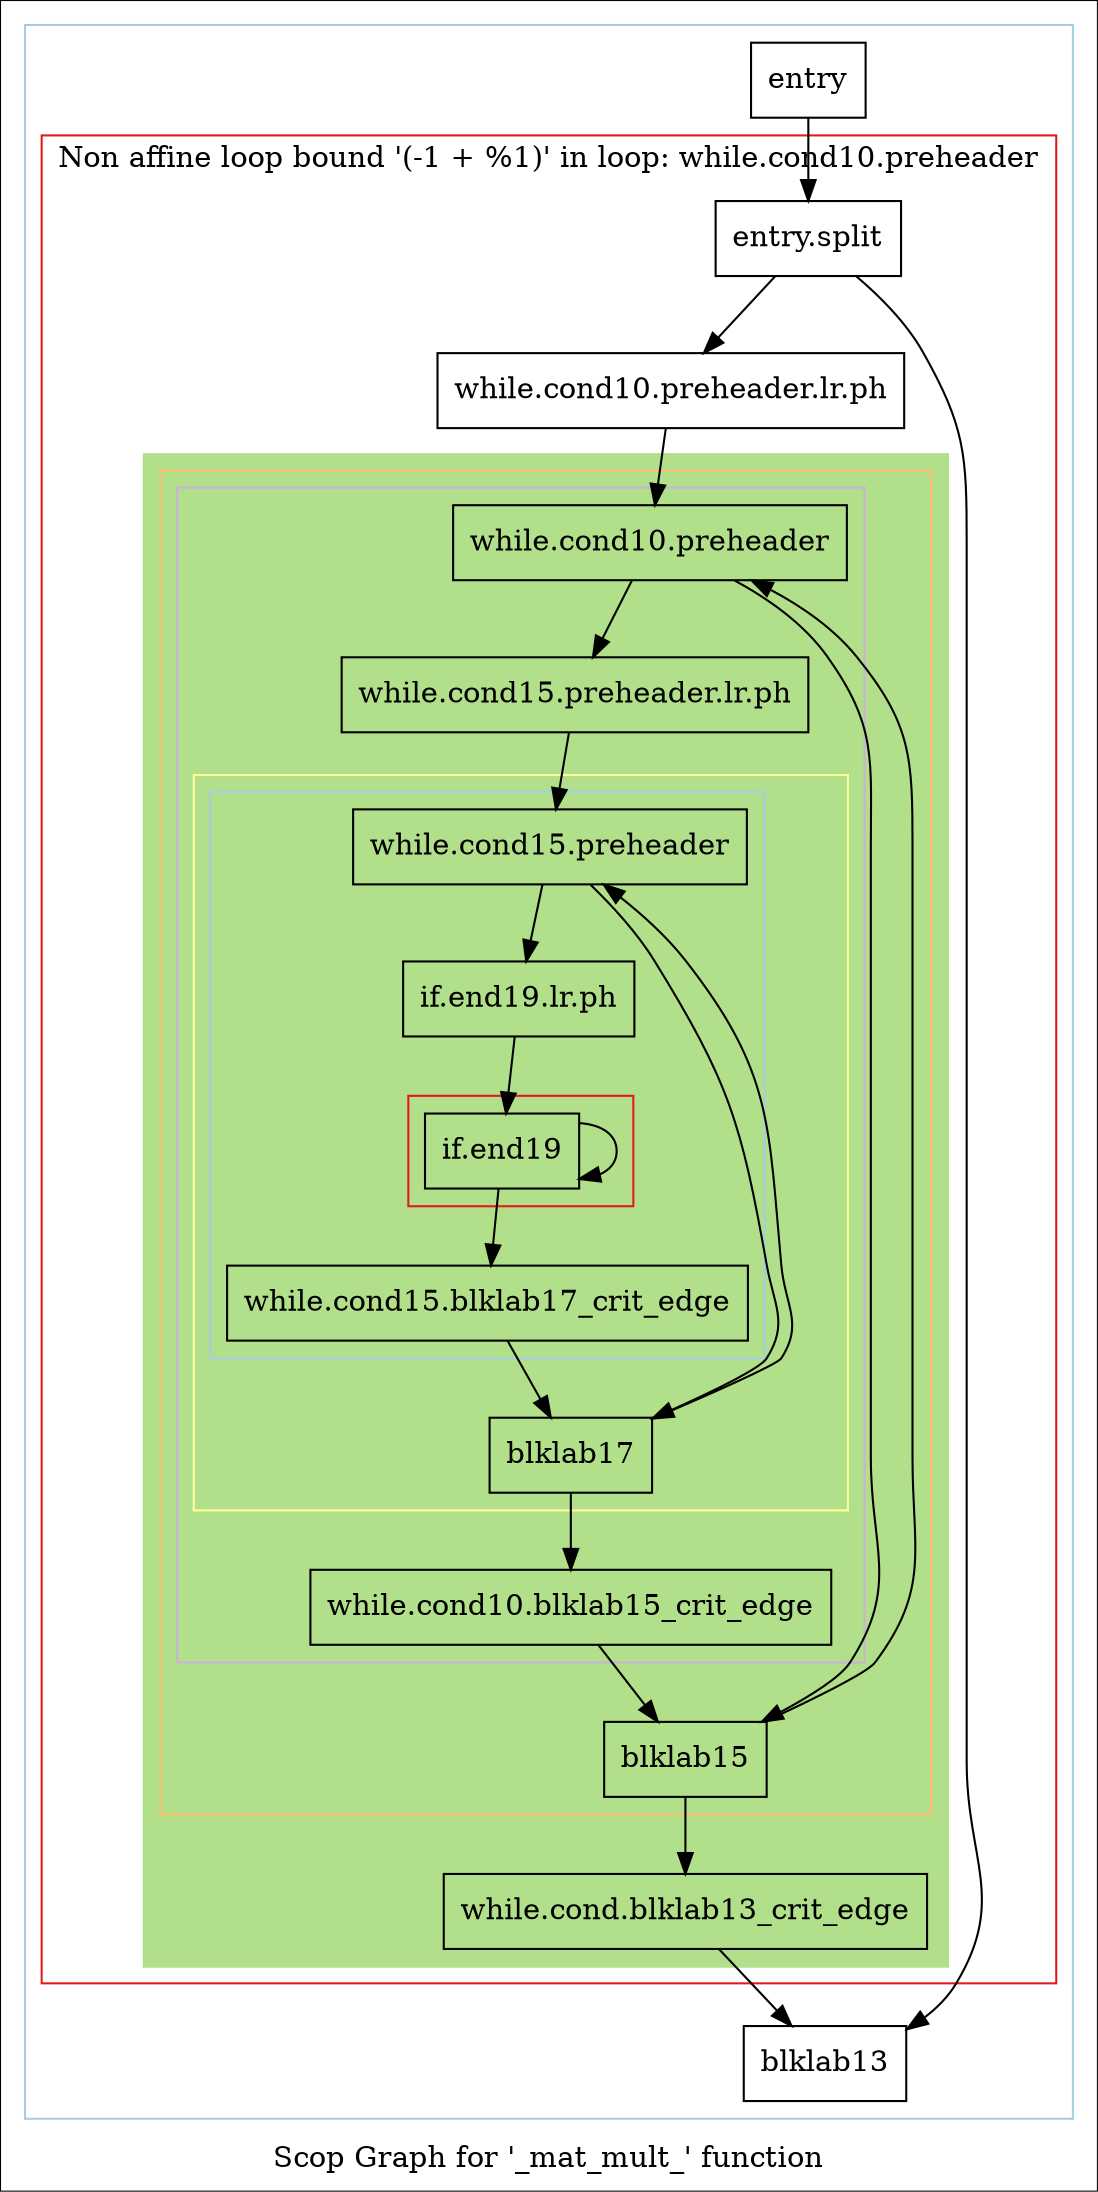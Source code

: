 digraph "Scop Graph for '_mat_mult_' function" {
	label="Scop Graph for '_mat_mult_' function";

	Node0xb88d2c0 [shape=record,label="{entry}"];
	Node0xb88d2c0 -> Node0xb9753f0;
	Node0xb9753f0 [shape=record,label="{entry.split}"];
	Node0xb9753f0 -> Node0xb8b80e0;
	Node0xb9753f0 -> Node0xb8839e0;
	Node0xb8b80e0 [shape=record,label="{while.cond10.preheader.lr.ph}"];
	Node0xb8b80e0 -> Node0xb8e5a30;
	Node0xb8e5a30 [shape=record,label="{while.cond10.preheader}"];
	Node0xb8e5a30 -> Node0xb8e5ad0;
	Node0xb8e5a30 -> Node0xb8daab0;
	Node0xb8e5ad0 [shape=record,label="{while.cond15.preheader.lr.ph}"];
	Node0xb8e5ad0 -> Node0xb8829d0;
	Node0xb8829d0 [shape=record,label="{while.cond15.preheader}"];
	Node0xb8829d0 -> Node0xb89b9c0;
	Node0xb8829d0 -> Node0xb89b9e0;
	Node0xb89b9c0 [shape=record,label="{if.end19.lr.ph}"];
	Node0xb89b9c0 -> Node0xb89ba00;
	Node0xb89ba00 [shape=record,label="{if.end19}"];
	Node0xb89ba00 -> Node0xb89ba00[constraint=false];
	Node0xb89ba00 -> Node0xb89ba60;
	Node0xb89ba60 [shape=record,label="{while.cond15.blklab17_crit_edge}"];
	Node0xb89ba60 -> Node0xb89b9e0;
	Node0xb89b9e0 [shape=record,label="{blklab17}"];
	Node0xb89b9e0 -> Node0xb8829d0[constraint=false];
	Node0xb89b9e0 -> Node0xb8b80c0;
	Node0xb8b80c0 [shape=record,label="{while.cond10.blklab15_crit_edge}"];
	Node0xb8b80c0 -> Node0xb8daab0;
	Node0xb8daab0 [shape=record,label="{blklab15}"];
	Node0xb8daab0 -> Node0xb8e5a30[constraint=false];
	Node0xb8daab0 -> Node0xb8db900;
	Node0xb8db900 [shape=record,label="{while.cond.blklab13_crit_edge}"];
	Node0xb8db900 -> Node0xb8839e0;
	Node0xb8839e0 [shape=record,label="{blklab13}"];
	colorscheme = "paired12"
        subgraph cluster_0xb899e10 {
          label = "";
          style = solid;
          color = 1
          subgraph cluster_0xb973b20 {
            label = "Non affine loop bound '(-1 + %1)' in loop: while.cond10.preheader";
            style = solid;
            color = 6
            subgraph cluster_0xb89b840 {
              label = "";
              style = filled;
              color = 3              subgraph cluster_0xb8960e0 {
                label = "";
                style = solid;
                color = 7
                subgraph cluster_0xb88a350 {
                  label = "";
                  style = solid;
                  color = 9
                  subgraph cluster_0xb8ddbb0 {
                    label = "";
                    style = solid;
                    color = 11
                    subgraph cluster_0xb8bc460 {
                      label = "";
                      style = solid;
                      color = 1
                      subgraph cluster_0xb972280 {
                        label = "";
                        style = solid;
                        color = 6
                        Node0xb89ba00;
                      }
                      Node0xb8829d0;
                      Node0xb89b9c0;
                      Node0xb89ba60;
                    }
                    Node0xb89b9e0;
                  }
                  Node0xb8e5a30;
                  Node0xb8e5ad0;
                  Node0xb8b80c0;
                }
                Node0xb8daab0;
              }
              Node0xb8db900;
            }
            Node0xb9753f0;
            Node0xb8b80e0;
          }
          Node0xb88d2c0;
          Node0xb8839e0;
        }
}
